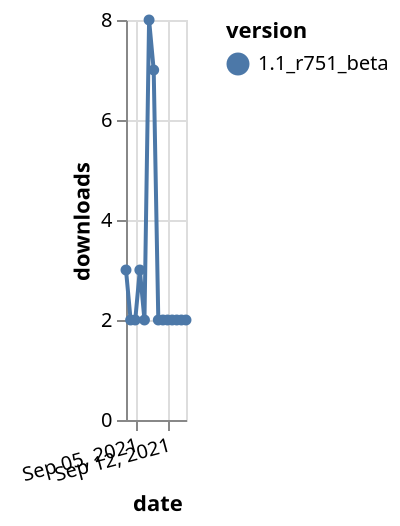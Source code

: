 {"$schema": "https://vega.github.io/schema/vega-lite/v5.json", "description": "A simple bar chart with embedded data.", "data": {"values": [{"date": "2021-09-03", "total": 4151, "delta": 3, "version": "1.1_r751_beta"}, {"date": "2021-09-04", "total": 4153, "delta": 2, "version": "1.1_r751_beta"}, {"date": "2021-09-05", "total": 4155, "delta": 2, "version": "1.1_r751_beta"}, {"date": "2021-09-06", "total": 4158, "delta": 3, "version": "1.1_r751_beta"}, {"date": "2021-09-07", "total": 4160, "delta": 2, "version": "1.1_r751_beta"}, {"date": "2021-09-08", "total": 4168, "delta": 8, "version": "1.1_r751_beta"}, {"date": "2021-09-09", "total": 4175, "delta": 7, "version": "1.1_r751_beta"}, {"date": "2021-09-10", "total": 4177, "delta": 2, "version": "1.1_r751_beta"}, {"date": "2021-09-11", "total": 4179, "delta": 2, "version": "1.1_r751_beta"}, {"date": "2021-09-12", "total": 4181, "delta": 2, "version": "1.1_r751_beta"}, {"date": "2021-09-13", "total": 4183, "delta": 2, "version": "1.1_r751_beta"}, {"date": "2021-09-14", "total": 4185, "delta": 2, "version": "1.1_r751_beta"}, {"date": "2021-09-15", "total": 4187, "delta": 2, "version": "1.1_r751_beta"}, {"date": "2021-09-16", "total": 4189, "delta": 2, "version": "1.1_r751_beta"}]}, "width": "container", "mark": {"type": "line", "point": {"filled": true}}, "encoding": {"x": {"field": "date", "type": "temporal", "timeUnit": "yearmonthdate", "title": "date", "axis": {"labelAngle": -15}}, "y": {"field": "delta", "type": "quantitative", "title": "downloads"}, "color": {"field": "version", "type": "nominal"}, "tooltip": {"field": "delta"}}}